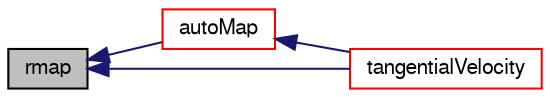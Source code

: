 digraph "rmap"
{
  bgcolor="transparent";
  edge [fontname="FreeSans",fontsize="10",labelfontname="FreeSans",labelfontsize="10"];
  node [fontname="FreeSans",fontsize="10",shape=record];
  rankdir="LR";
  Node146 [label="rmap",height=0.2,width=0.4,color="black", fillcolor="grey75", style="filled", fontcolor="black"];
  Node146 -> Node147 [dir="back",color="midnightblue",fontsize="10",style="solid",fontname="FreeSans"];
  Node147 [label="autoMap",height=0.2,width=0.4,color="red",URL="$a22226.html#a0ab0c43ce90d756c88dd81e3d0a9eef5",tooltip="Map (and resize as needed) from self given a mapping object. "];
  Node147 -> Node150 [dir="back",color="midnightblue",fontsize="10",style="solid",fontname="FreeSans"];
  Node150 [label="tangentialVelocity",height=0.2,width=0.4,color="red",URL="$a22226.html#a04b8709a5d2bf495ca52f965bbe2bc7e",tooltip="Return the tangential velocity. "];
  Node146 -> Node150 [dir="back",color="midnightblue",fontsize="10",style="solid",fontname="FreeSans"];
}
